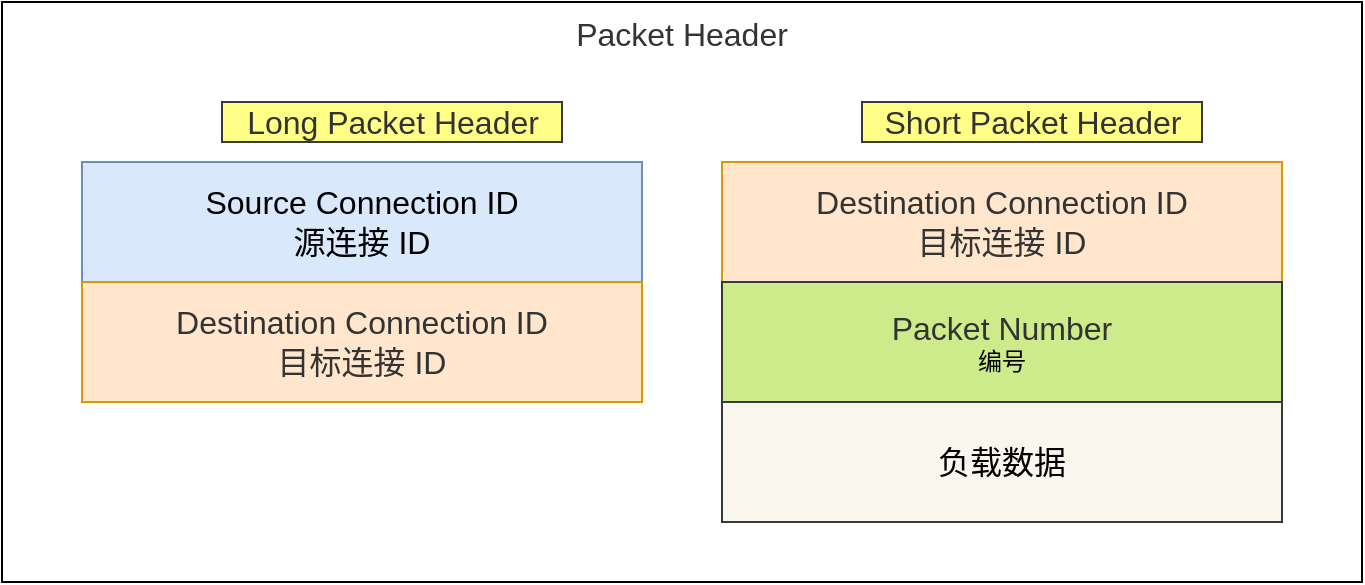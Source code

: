 <mxfile version="17.5.0" type="github">
  <diagram id="F2Pzh7L2SbBgxynTq77H" name="Page-1">
    <mxGraphModel dx="1191" dy="774" grid="1" gridSize="10" guides="1" tooltips="1" connect="1" arrows="1" fold="1" page="1" pageScale="1" pageWidth="827" pageHeight="1169" math="0" shadow="0">
      <root>
        <mxCell id="0" />
        <mxCell id="1" parent="0" />
        <mxCell id="uvT6o-C92K39rOI1GQxc-15" value="&lt;span style=&quot;color: rgb(51 , 51 , 51) ; font-family: &amp;#34;pingfang sc&amp;#34; , &amp;#34;avenir&amp;#34; , &amp;#34;tahoma&amp;#34; , &amp;#34;arial&amp;#34; , &amp;#34;lantinghei sc&amp;#34; , &amp;#34;microsoft yahei&amp;#34; , &amp;#34;hiragino sans gb&amp;#34; , &amp;#34;microsoft sans serif&amp;#34; , &amp;#34;wenquanyi micro hei&amp;#34; , &amp;#34;helvetica&amp;#34; , sans-serif ; background-color: rgb(255 , 255 , 255)&quot;&gt;Packet Header&lt;/span&gt;" style="rounded=0;whiteSpace=wrap;html=1;labelBackgroundColor=none;fontSize=16;fontColor=default;strokeColor=default;fillColor=default;verticalAlign=top;" vertex="1" parent="1">
          <mxGeometry x="80" width="680" height="290" as="geometry" />
        </mxCell>
        <mxCell id="uvT6o-C92K39rOI1GQxc-3" value="&lt;span style=&quot;color: rgb(51, 51, 51); font-family: &amp;quot;pingfang sc&amp;quot;, avenir, tahoma, arial, &amp;quot;lantinghei sc&amp;quot;, &amp;quot;microsoft yahei&amp;quot;, &amp;quot;hiragino sans gb&amp;quot;, &amp;quot;microsoft sans serif&amp;quot;, &amp;quot;wenquanyi micro hei&amp;quot;, helvetica, sans-serif; font-size: 16px;&quot;&gt;Long Packet Header&lt;/span&gt;" style="text;html=1;align=center;verticalAlign=middle;resizable=0;points=[];autosize=1;strokeColor=#36393d;fillColor=#ffff88;labelBackgroundColor=none;" vertex="1" parent="1">
          <mxGeometry x="190" y="50" width="170" height="20" as="geometry" />
        </mxCell>
        <mxCell id="uvT6o-C92K39rOI1GQxc-6" value="&lt;span style=&quot;color: rgb(51, 51, 51); font-family: &amp;quot;pingfang sc&amp;quot;, avenir, tahoma, arial, &amp;quot;lantinghei sc&amp;quot;, &amp;quot;microsoft yahei&amp;quot;, &amp;quot;hiragino sans gb&amp;quot;, &amp;quot;microsoft sans serif&amp;quot;, &amp;quot;wenquanyi micro hei&amp;quot;, helvetica, sans-serif; font-size: 16px;&quot;&gt;Short Packet Header&lt;/span&gt;" style="text;html=1;align=center;verticalAlign=middle;resizable=0;points=[];autosize=1;strokeColor=#36393d;fillColor=#ffff88;labelBackgroundColor=none;" vertex="1" parent="1">
          <mxGeometry x="510" y="50" width="170" height="20" as="geometry" />
        </mxCell>
        <mxCell id="uvT6o-C92K39rOI1GQxc-9" value="" style="group" vertex="1" connectable="0" parent="1">
          <mxGeometry x="120" y="80" width="280" height="120" as="geometry" />
        </mxCell>
        <mxCell id="uvT6o-C92K39rOI1GQxc-1" value="&lt;span style=&quot;font-family: &amp;#34;pingfang sc&amp;#34; , &amp;#34;avenir&amp;#34; , &amp;#34;tahoma&amp;#34; , &amp;#34;arial&amp;#34; , &amp;#34;lantinghei sc&amp;#34; , &amp;#34;microsoft yahei&amp;#34; , &amp;#34;hiragino sans gb&amp;#34; , &amp;#34;microsoft sans serif&amp;#34; , &amp;#34;wenquanyi micro hei&amp;#34; , &amp;#34;helvetica&amp;#34; , sans-serif ; font-size: 16px&quot;&gt;Source Connection ID&lt;br&gt;源连接 ID&lt;br&gt;&lt;/span&gt;" style="rounded=0;html=1;fillColor=#dae8fc;strokeColor=#6c8ebf;whiteSpace=wrap;labelBackgroundColor=none;" vertex="1" parent="uvT6o-C92K39rOI1GQxc-9">
          <mxGeometry width="280" height="60" as="geometry" />
        </mxCell>
        <mxCell id="uvT6o-C92K39rOI1GQxc-2" value="&lt;span style=&quot;color: rgb(51 , 51 , 51) ; font-family: &amp;#34;pingfang sc&amp;#34; , &amp;#34;avenir&amp;#34; , &amp;#34;tahoma&amp;#34; , &amp;#34;arial&amp;#34; , &amp;#34;lantinghei sc&amp;#34; , &amp;#34;microsoft yahei&amp;#34; , &amp;#34;hiragino sans gb&amp;#34; , &amp;#34;microsoft sans serif&amp;#34; , &amp;#34;wenquanyi micro hei&amp;#34; , &amp;#34;helvetica&amp;#34; , sans-serif ; font-size: 16px&quot;&gt;Destination Connection ID&lt;br&gt;目标连接 ID&lt;br&gt;&lt;/span&gt;" style="rounded=0;whiteSpace=wrap;html=1;fillColor=#ffe6cc;strokeColor=#d79b00;labelBackgroundColor=none;" vertex="1" parent="uvT6o-C92K39rOI1GQxc-9">
          <mxGeometry y="60" width="280" height="60" as="geometry" />
        </mxCell>
        <mxCell id="uvT6o-C92K39rOI1GQxc-10" value="" style="group;fontSize=16;fillColor=#cdeb8b;strokeColor=#36393d;" vertex="1" connectable="0" parent="1">
          <mxGeometry x="440" y="80" width="280" height="120" as="geometry" />
        </mxCell>
        <mxCell id="uvT6o-C92K39rOI1GQxc-4" value="&lt;span style=&quot;color: rgb(51 , 51 , 51) ; font-family: &amp;#34;pingfang sc&amp;#34; , &amp;#34;avenir&amp;#34; , &amp;#34;tahoma&amp;#34; , &amp;#34;arial&amp;#34; , &amp;#34;lantinghei sc&amp;#34; , &amp;#34;microsoft yahei&amp;#34; , &amp;#34;hiragino sans gb&amp;#34; , &amp;#34;microsoft sans serif&amp;#34; , &amp;#34;wenquanyi micro hei&amp;#34; , &amp;#34;helvetica&amp;#34; , sans-serif ; font-size: 16px&quot;&gt;Destination Connection ID&lt;br&gt;&lt;/span&gt;&lt;span style=&quot;color: rgb(51 , 51 , 51) ; font-family: &amp;#34;pingfang sc&amp;#34; , &amp;#34;avenir&amp;#34; , &amp;#34;tahoma&amp;#34; , &amp;#34;arial&amp;#34; , &amp;#34;lantinghei sc&amp;#34; , &amp;#34;microsoft yahei&amp;#34; , &amp;#34;hiragino sans gb&amp;#34; , &amp;#34;microsoft sans serif&amp;#34; , &amp;#34;wenquanyi micro hei&amp;#34; , &amp;#34;helvetica&amp;#34; , sans-serif ; font-size: 16px&quot;&gt;目标连接 ID&lt;/span&gt;&lt;span style=&quot;color: rgb(51 , 51 , 51) ; font-family: &amp;#34;pingfang sc&amp;#34; , &amp;#34;avenir&amp;#34; , &amp;#34;tahoma&amp;#34; , &amp;#34;arial&amp;#34; , &amp;#34;lantinghei sc&amp;#34; , &amp;#34;microsoft yahei&amp;#34; , &amp;#34;hiragino sans gb&amp;#34; , &amp;#34;microsoft sans serif&amp;#34; , &amp;#34;wenquanyi micro hei&amp;#34; , &amp;#34;helvetica&amp;#34; , sans-serif ; font-size: 16px&quot;&gt;&lt;br&gt;&lt;/span&gt;" style="rounded=0;whiteSpace=wrap;html=1;fillColor=#ffe6cc;strokeColor=#d79b00;labelBackgroundColor=none;" vertex="1" parent="uvT6o-C92K39rOI1GQxc-10">
          <mxGeometry width="280" height="60" as="geometry" />
        </mxCell>
        <mxCell id="uvT6o-C92K39rOI1GQxc-5" value="&lt;span style=&quot;color: rgb(51, 51, 51); font-family: &amp;quot;pingfang sc&amp;quot;, avenir, tahoma, arial, &amp;quot;lantinghei sc&amp;quot;, &amp;quot;microsoft yahei&amp;quot;, &amp;quot;hiragino sans gb&amp;quot;, &amp;quot;microsoft sans serif&amp;quot;, &amp;quot;wenquanyi micro hei&amp;quot;, helvetica, sans-serif; font-size: 16px;&quot;&gt;Packet Number&lt;br&gt;&lt;/span&gt;编号" style="rounded=0;whiteSpace=wrap;html=1;fillColor=#cdeb8b;strokeColor=#36393d;labelBackgroundColor=none;" vertex="1" parent="uvT6o-C92K39rOI1GQxc-10">
          <mxGeometry y="60" width="280" height="60" as="geometry" />
        </mxCell>
        <mxCell id="uvT6o-C92K39rOI1GQxc-14" value="负载数据" style="rounded=0;whiteSpace=wrap;html=1;labelBackgroundColor=none;fontSize=16;strokeColor=#36393d;fillColor=#f9f7ed;" vertex="1" parent="1">
          <mxGeometry x="440" y="200" width="280" height="60" as="geometry" />
        </mxCell>
      </root>
    </mxGraphModel>
  </diagram>
</mxfile>
